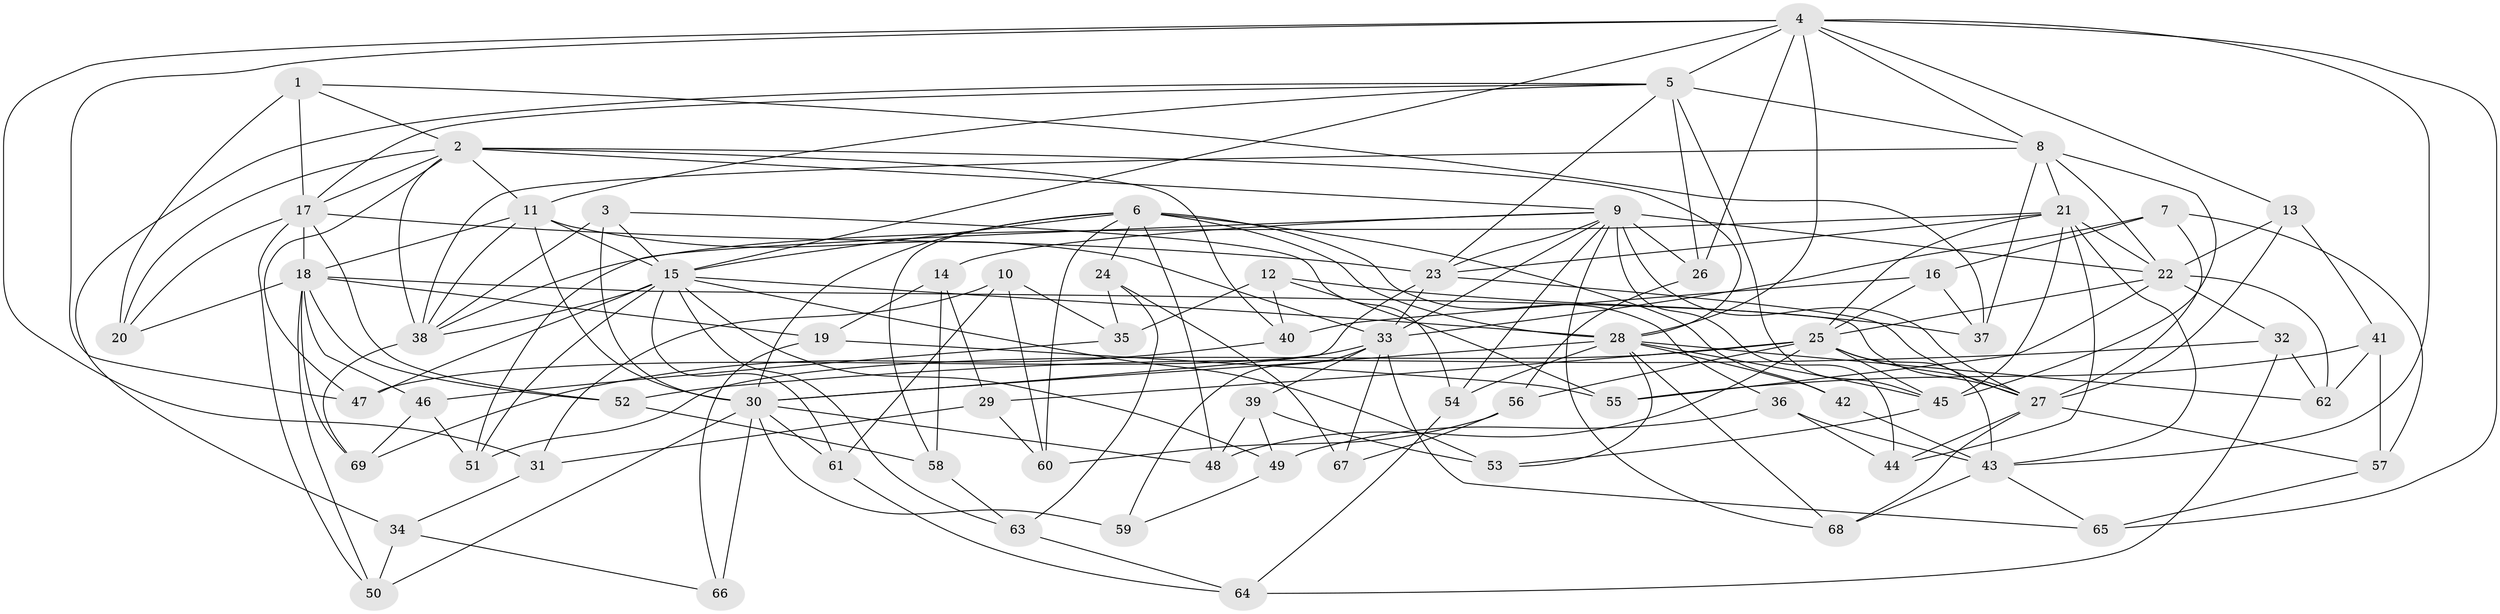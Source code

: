 // original degree distribution, {4: 1.0}
// Generated by graph-tools (version 1.1) at 2025/37/03/09/25 02:37:54]
// undirected, 69 vertices, 185 edges
graph export_dot {
graph [start="1"]
  node [color=gray90,style=filled];
  1;
  2;
  3;
  4;
  5;
  6;
  7;
  8;
  9;
  10;
  11;
  12;
  13;
  14;
  15;
  16;
  17;
  18;
  19;
  20;
  21;
  22;
  23;
  24;
  25;
  26;
  27;
  28;
  29;
  30;
  31;
  32;
  33;
  34;
  35;
  36;
  37;
  38;
  39;
  40;
  41;
  42;
  43;
  44;
  45;
  46;
  47;
  48;
  49;
  50;
  51;
  52;
  53;
  54;
  55;
  56;
  57;
  58;
  59;
  60;
  61;
  62;
  63;
  64;
  65;
  66;
  67;
  68;
  69;
  1 -- 2 [weight=1.0];
  1 -- 17 [weight=1.0];
  1 -- 20 [weight=1.0];
  1 -- 37 [weight=1.0];
  2 -- 9 [weight=1.0];
  2 -- 11 [weight=2.0];
  2 -- 17 [weight=2.0];
  2 -- 20 [weight=1.0];
  2 -- 28 [weight=2.0];
  2 -- 38 [weight=1.0];
  2 -- 40 [weight=1.0];
  2 -- 47 [weight=1.0];
  3 -- 15 [weight=1.0];
  3 -- 30 [weight=1.0];
  3 -- 38 [weight=1.0];
  3 -- 54 [weight=1.0];
  4 -- 5 [weight=1.0];
  4 -- 8 [weight=1.0];
  4 -- 13 [weight=1.0];
  4 -- 15 [weight=1.0];
  4 -- 26 [weight=1.0];
  4 -- 28 [weight=1.0];
  4 -- 31 [weight=1.0];
  4 -- 43 [weight=1.0];
  4 -- 47 [weight=1.0];
  4 -- 65 [weight=1.0];
  5 -- 8 [weight=1.0];
  5 -- 11 [weight=1.0];
  5 -- 17 [weight=1.0];
  5 -- 23 [weight=1.0];
  5 -- 26 [weight=1.0];
  5 -- 34 [weight=1.0];
  5 -- 45 [weight=1.0];
  6 -- 15 [weight=1.0];
  6 -- 24 [weight=1.0];
  6 -- 28 [weight=1.0];
  6 -- 30 [weight=1.0];
  6 -- 36 [weight=1.0];
  6 -- 42 [weight=2.0];
  6 -- 48 [weight=1.0];
  6 -- 58 [weight=1.0];
  6 -- 60 [weight=1.0];
  7 -- 16 [weight=1.0];
  7 -- 27 [weight=1.0];
  7 -- 33 [weight=1.0];
  7 -- 57 [weight=1.0];
  8 -- 21 [weight=2.0];
  8 -- 22 [weight=2.0];
  8 -- 37 [weight=1.0];
  8 -- 38 [weight=2.0];
  8 -- 45 [weight=1.0];
  9 -- 14 [weight=1.0];
  9 -- 22 [weight=2.0];
  9 -- 23 [weight=1.0];
  9 -- 26 [weight=1.0];
  9 -- 27 [weight=1.0];
  9 -- 33 [weight=1.0];
  9 -- 44 [weight=1.0];
  9 -- 51 [weight=1.0];
  9 -- 54 [weight=1.0];
  9 -- 68 [weight=1.0];
  10 -- 31 [weight=1.0];
  10 -- 35 [weight=1.0];
  10 -- 60 [weight=1.0];
  10 -- 61 [weight=1.0];
  11 -- 15 [weight=1.0];
  11 -- 18 [weight=1.0];
  11 -- 30 [weight=1.0];
  11 -- 33 [weight=3.0];
  11 -- 38 [weight=1.0];
  12 -- 35 [weight=1.0];
  12 -- 37 [weight=1.0];
  12 -- 40 [weight=1.0];
  12 -- 55 [weight=1.0];
  13 -- 22 [weight=1.0];
  13 -- 27 [weight=1.0];
  13 -- 41 [weight=1.0];
  14 -- 19 [weight=1.0];
  14 -- 29 [weight=1.0];
  14 -- 58 [weight=1.0];
  15 -- 28 [weight=1.0];
  15 -- 38 [weight=1.0];
  15 -- 47 [weight=1.0];
  15 -- 49 [weight=1.0];
  15 -- 51 [weight=1.0];
  15 -- 53 [weight=1.0];
  15 -- 61 [weight=1.0];
  15 -- 63 [weight=1.0];
  16 -- 25 [weight=1.0];
  16 -- 37 [weight=1.0];
  16 -- 40 [weight=1.0];
  17 -- 18 [weight=2.0];
  17 -- 20 [weight=1.0];
  17 -- 23 [weight=1.0];
  17 -- 50 [weight=1.0];
  17 -- 52 [weight=1.0];
  18 -- 19 [weight=1.0];
  18 -- 20 [weight=1.0];
  18 -- 27 [weight=1.0];
  18 -- 46 [weight=1.0];
  18 -- 50 [weight=1.0];
  18 -- 52 [weight=1.0];
  18 -- 69 [weight=1.0];
  19 -- 55 [weight=1.0];
  19 -- 66 [weight=1.0];
  21 -- 22 [weight=1.0];
  21 -- 23 [weight=1.0];
  21 -- 25 [weight=2.0];
  21 -- 38 [weight=1.0];
  21 -- 43 [weight=1.0];
  21 -- 44 [weight=1.0];
  21 -- 45 [weight=1.0];
  22 -- 25 [weight=1.0];
  22 -- 32 [weight=1.0];
  22 -- 55 [weight=1.0];
  22 -- 62 [weight=1.0];
  23 -- 27 [weight=2.0];
  23 -- 30 [weight=1.0];
  23 -- 33 [weight=1.0];
  24 -- 35 [weight=1.0];
  24 -- 63 [weight=1.0];
  24 -- 67 [weight=1.0];
  25 -- 27 [weight=1.0];
  25 -- 29 [weight=1.0];
  25 -- 43 [weight=2.0];
  25 -- 45 [weight=1.0];
  25 -- 48 [weight=1.0];
  25 -- 51 [weight=1.0];
  25 -- 56 [weight=1.0];
  26 -- 56 [weight=1.0];
  27 -- 44 [weight=1.0];
  27 -- 57 [weight=1.0];
  27 -- 68 [weight=1.0];
  28 -- 30 [weight=1.0];
  28 -- 42 [weight=1.0];
  28 -- 45 [weight=1.0];
  28 -- 53 [weight=1.0];
  28 -- 54 [weight=1.0];
  28 -- 62 [weight=1.0];
  28 -- 68 [weight=1.0];
  29 -- 31 [weight=1.0];
  29 -- 60 [weight=1.0];
  30 -- 48 [weight=1.0];
  30 -- 50 [weight=1.0];
  30 -- 59 [weight=2.0];
  30 -- 61 [weight=1.0];
  30 -- 66 [weight=2.0];
  31 -- 34 [weight=1.0];
  32 -- 52 [weight=1.0];
  32 -- 62 [weight=1.0];
  32 -- 64 [weight=1.0];
  33 -- 39 [weight=1.0];
  33 -- 47 [weight=1.0];
  33 -- 59 [weight=1.0];
  33 -- 65 [weight=1.0];
  33 -- 67 [weight=2.0];
  34 -- 50 [weight=1.0];
  34 -- 66 [weight=1.0];
  35 -- 46 [weight=1.0];
  36 -- 43 [weight=1.0];
  36 -- 44 [weight=1.0];
  36 -- 49 [weight=1.0];
  38 -- 69 [weight=1.0];
  39 -- 48 [weight=1.0];
  39 -- 49 [weight=1.0];
  39 -- 53 [weight=1.0];
  40 -- 69 [weight=1.0];
  41 -- 55 [weight=1.0];
  41 -- 57 [weight=1.0];
  41 -- 62 [weight=1.0];
  42 -- 43 [weight=1.0];
  43 -- 65 [weight=1.0];
  43 -- 68 [weight=1.0];
  45 -- 53 [weight=1.0];
  46 -- 51 [weight=1.0];
  46 -- 69 [weight=1.0];
  49 -- 59 [weight=1.0];
  52 -- 58 [weight=1.0];
  54 -- 64 [weight=1.0];
  56 -- 60 [weight=1.0];
  56 -- 67 [weight=1.0];
  57 -- 65 [weight=1.0];
  58 -- 63 [weight=1.0];
  61 -- 64 [weight=1.0];
  63 -- 64 [weight=1.0];
}
